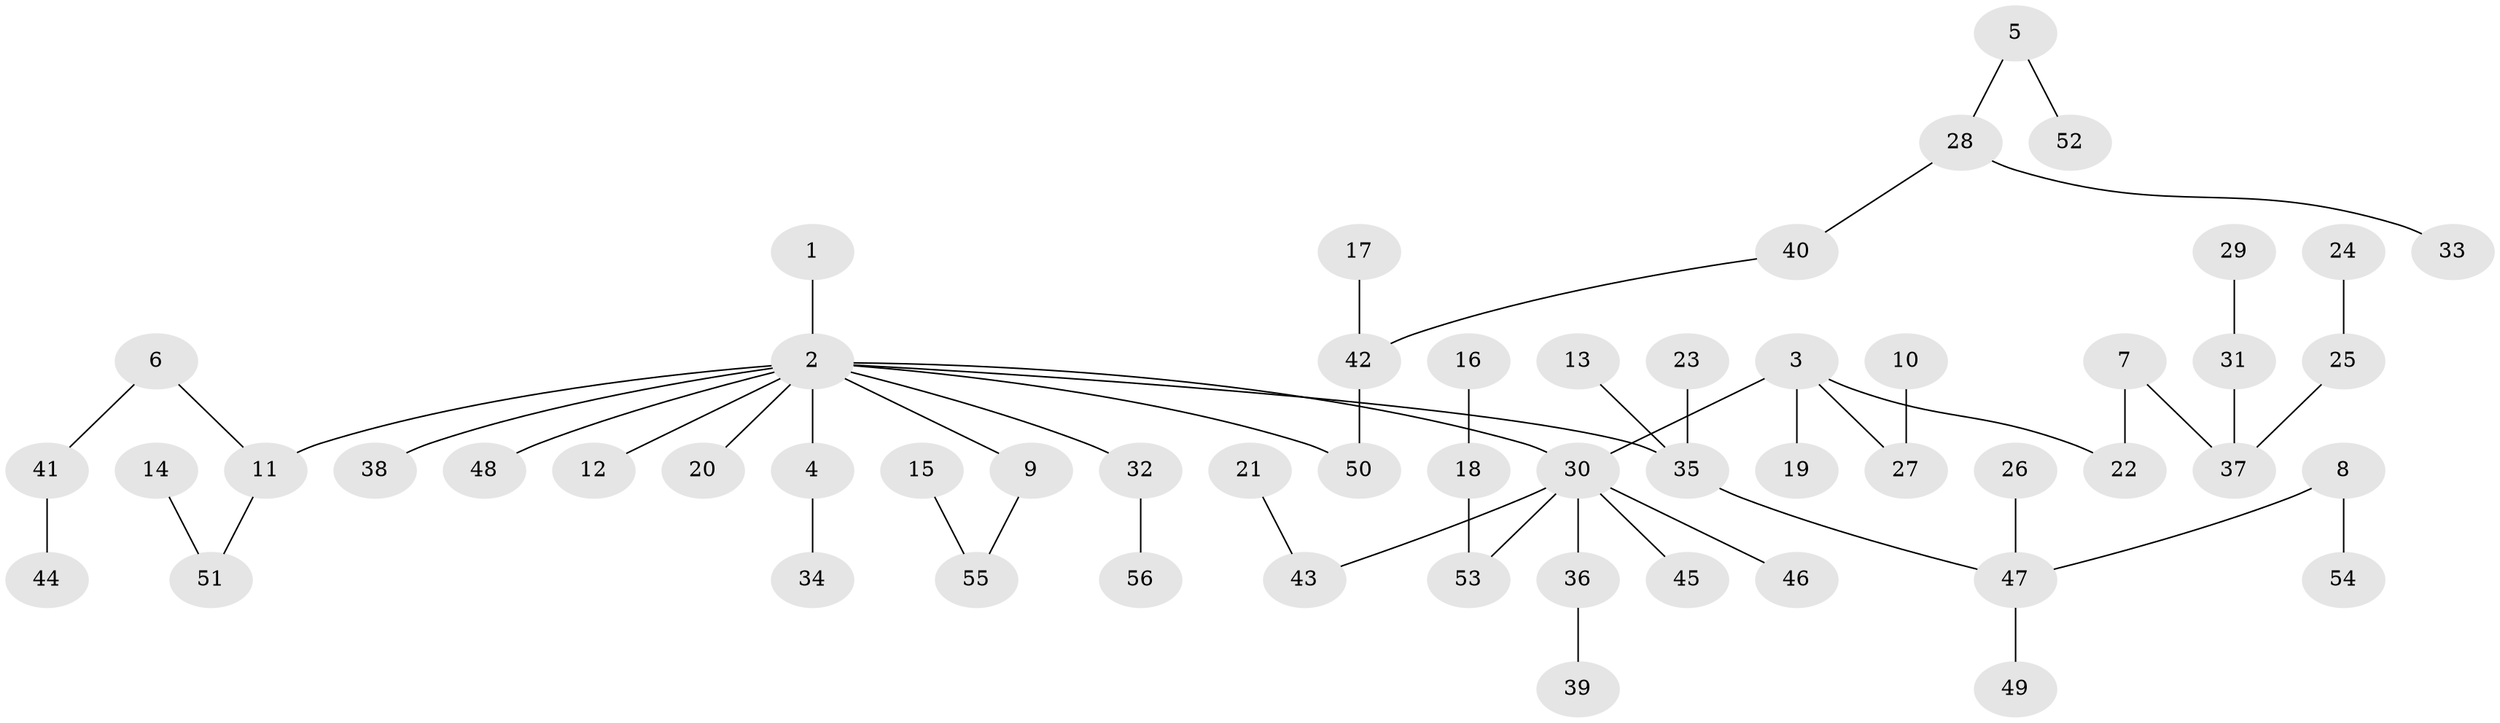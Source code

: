 // original degree distribution, {8: 0.009009009009009009, 1: 0.46846846846846846, 6: 0.02702702702702703, 4: 0.07207207207207207, 3: 0.14414414414414414, 2: 0.27927927927927926}
// Generated by graph-tools (version 1.1) at 2025/50/03/09/25 03:50:18]
// undirected, 56 vertices, 55 edges
graph export_dot {
graph [start="1"]
  node [color=gray90,style=filled];
  1;
  2;
  3;
  4;
  5;
  6;
  7;
  8;
  9;
  10;
  11;
  12;
  13;
  14;
  15;
  16;
  17;
  18;
  19;
  20;
  21;
  22;
  23;
  24;
  25;
  26;
  27;
  28;
  29;
  30;
  31;
  32;
  33;
  34;
  35;
  36;
  37;
  38;
  39;
  40;
  41;
  42;
  43;
  44;
  45;
  46;
  47;
  48;
  49;
  50;
  51;
  52;
  53;
  54;
  55;
  56;
  1 -- 2 [weight=1.0];
  2 -- 4 [weight=1.0];
  2 -- 9 [weight=1.0];
  2 -- 11 [weight=1.0];
  2 -- 12 [weight=1.0];
  2 -- 20 [weight=1.0];
  2 -- 30 [weight=1.0];
  2 -- 32 [weight=1.0];
  2 -- 35 [weight=1.0];
  2 -- 38 [weight=1.0];
  2 -- 48 [weight=1.0];
  2 -- 50 [weight=1.0];
  3 -- 19 [weight=1.0];
  3 -- 22 [weight=1.0];
  3 -- 27 [weight=1.0];
  3 -- 30 [weight=1.0];
  4 -- 34 [weight=1.0];
  5 -- 28 [weight=1.0];
  5 -- 52 [weight=1.0];
  6 -- 11 [weight=1.0];
  6 -- 41 [weight=1.0];
  7 -- 22 [weight=1.0];
  7 -- 37 [weight=1.0];
  8 -- 47 [weight=1.0];
  8 -- 54 [weight=1.0];
  9 -- 55 [weight=1.0];
  10 -- 27 [weight=1.0];
  11 -- 51 [weight=1.0];
  13 -- 35 [weight=1.0];
  14 -- 51 [weight=1.0];
  15 -- 55 [weight=1.0];
  16 -- 18 [weight=1.0];
  17 -- 42 [weight=1.0];
  18 -- 53 [weight=1.0];
  21 -- 43 [weight=1.0];
  23 -- 35 [weight=1.0];
  24 -- 25 [weight=1.0];
  25 -- 37 [weight=1.0];
  26 -- 47 [weight=1.0];
  28 -- 33 [weight=1.0];
  28 -- 40 [weight=1.0];
  29 -- 31 [weight=1.0];
  30 -- 36 [weight=1.0];
  30 -- 43 [weight=1.0];
  30 -- 45 [weight=1.0];
  30 -- 46 [weight=1.0];
  30 -- 53 [weight=1.0];
  31 -- 37 [weight=1.0];
  32 -- 56 [weight=1.0];
  35 -- 47 [weight=1.0];
  36 -- 39 [weight=1.0];
  40 -- 42 [weight=1.0];
  41 -- 44 [weight=1.0];
  42 -- 50 [weight=1.0];
  47 -- 49 [weight=1.0];
}
